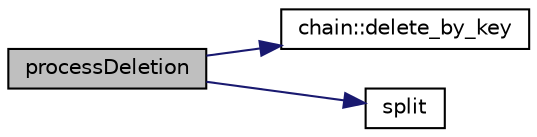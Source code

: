 digraph "processDeletion"
{
 // LATEX_PDF_SIZE
  edge [fontname="Helvetica",fontsize="10",labelfontname="Helvetica",labelfontsize="10"];
  node [fontname="Helvetica",fontsize="10",shape=record];
  rankdir="LR";
  Node1 [label="processDeletion",height=0.2,width=0.4,color="black", fillcolor="grey75", style="filled", fontcolor="black",tooltip=" "];
  Node1 -> Node2 [color="midnightblue",fontsize="10",style="solid",fontname="Helvetica"];
  Node2 [label="chain::delete_by_key",height=0.2,width=0.4,color="black", fillcolor="white", style="filled",URL="$classchain.html#ab40c16c180bb4e2ade90727d43f57921",tooltip=" "];
  Node1 -> Node3 [color="midnightblue",fontsize="10",style="solid",fontname="Helvetica"];
  Node3 [label="split",height=0.2,width=0.4,color="black", fillcolor="white", style="filled",URL="$orderedhttest_8cpp.html#a76e1c8029871d7957dc9d11741537e82",tooltip=" "];
}
